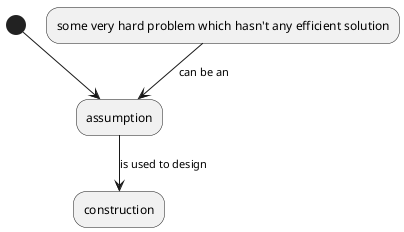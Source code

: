 @startuml
(*) --> "assumption"
--> [is used to design] "construction"

"some very hard problem which hasn't any efficient solution" --> [can be an] "assumption"
@enduml
